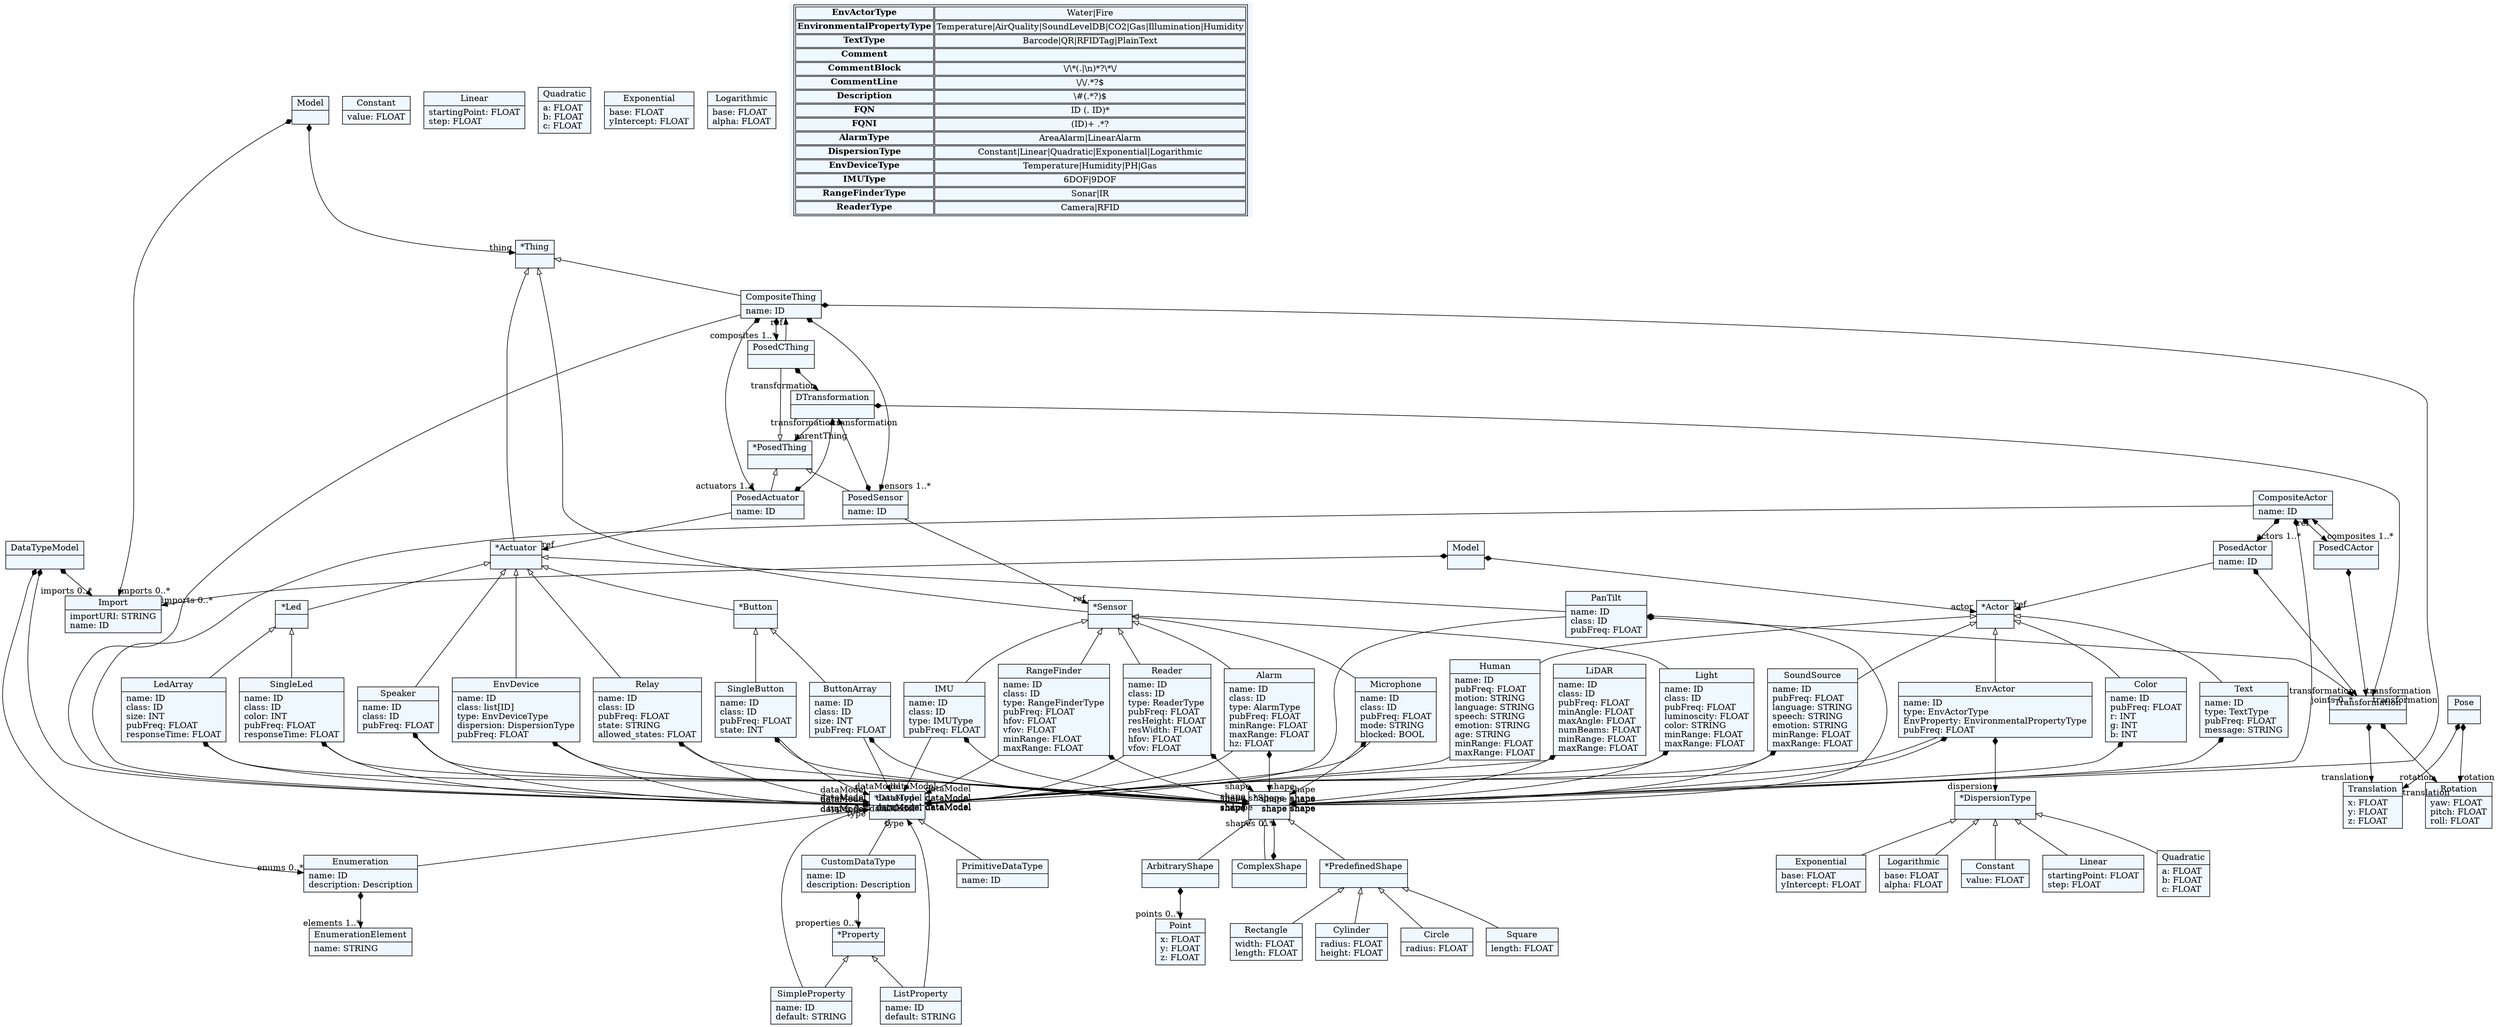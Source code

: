 
    digraph textX {
    fontname = "Bitstream Vera Sans"
    fontsize = 8
    node[
        shape=record,
        style=filled,
        fillcolor=aliceblue
    ]
    nodesep = 0.3
    edge[dir=black,arrowtail=empty]


2945072028112[ label="{Model|}"]

2945103919392[ label="{CompositeActor|name: ID\l}"]

2945105529984[ label="{PosedActor|name: ID\l}"]

2945105540640[ label="{PosedCActor|}"]

2945105528256[ label="{*Actor|}"]

2945105438112[ label="{SoundSource|name: ID\lpubFreq: FLOAT\llanguage: STRING\lspeech: STRING\lemotion: STRING\lminRange: FLOAT\lmaxRange: FLOAT\l}"]

2945105435328[ label="{Color|name: ID\lpubFreq: FLOAT\lr: INT\lg: INT\lb: INT\l}"]

2945105625504[ label="{Text|name: ID\ltype: TextType\lpubFreq: FLOAT\lmessage: STRING\l}"]

2945105629440[ label="{EnvActor|name: ID\ltype: EnvActorType\lEnvProperty: EnvironmentalPropertyType\lpubFreq: FLOAT\l}"]

2945105636880[ label="{Human|name: ID\lpubFreq: FLOAT\lmotion: STRING\llanguage: STRING\lspeech: STRING\lemotion: STRING\lage: STRING\lminRange: FLOAT\lmaxRange: FLOAT\l}"]

2945105626368[ label="{*DispersionType|}"]

2945105822976[ label="{Constant|value: FLOAT\l}"]

2945105826096[ label="{Linear|startingPoint: FLOAT\lstep: FLOAT\l}"]

2945105822880[ label="{Quadratic|a: FLOAT\lb: FLOAT\lc: FLOAT\l}"]

2945105825760[ label="{Exponential|base: FLOAT\lyIntercept: FLOAT\l}"]

2945105825040[ label="{Logarithmic|base: FLOAT\lalpha: FLOAT\l}"]

2945105823936[ label="{DataTypeModel|}"]

2945105824176[ label="{*DataType|}"]

2945105824416[ label="{CustomDataType|name: ID\ldescription: Description\l}"]

2945105824992[ label="{*Property|}"]

2945105825520[ label="{SimpleProperty|name: ID\ldefault: STRING\l}"]

2945105825568[ label="{ListProperty|name: ID\ldefault: STRING\l}"]

2945105825712[ label="{Enumeration|name: ID\ldescription: Description\l}"]

2945105825856[ label="{EnumerationElement|name: STRING\l}"]

2945105826288[ label="{PrimitiveDataType|name: ID\l}"]

2945105826528[ label="{Import|importURI: STRING\lname: ID\l}"]

2945105827008[ label="{Point|x: FLOAT\ly: FLOAT\lz: FLOAT\l}"]

2945105827104[ label="{Translation|x: FLOAT\ly: FLOAT\lz: FLOAT\l}"]

2945105827200[ label="{Rotation|yaw: FLOAT\lpitch: FLOAT\lroll: FLOAT\l}"]

2945105827296[ label="{Transformation|}"]

2945105827392[ label="{Pose|}"]

2945105827488[ label="{*Shape|}"]

2945105827584[ label="{ComplexShape|}"]

2945105827680[ label="{*PredefinedShape|}"]

2945105827776[ label="{Circle|radius: FLOAT\l}"]

2945105827872[ label="{Square|length: FLOAT\l}"]

2945105827968[ label="{Rectangle|width: FLOAT\llength: FLOAT\l}"]

2945105828064[ label="{Cylinder|radius: FLOAT\lheight: FLOAT\l}"]

2945105828160[ label="{ArbitraryShape|}"]

2945105828208[ label="{Model|}"]

2945105828304[ label="{*Thing|}"]

2945105828400[ label="{CompositeThing|name: ID\l}"]

2945105828496[ label="{*PosedThing|}"]

2945105828592[ label="{PosedCThing|}"]

2945105828688[ label="{PosedSensor|name: ID\l}"]

2945105828784[ label="{PosedActuator|name: ID\l}"]

2945105828880[ label="{*Sensor|}"]

2945105828976[ label="{RangeFinder|name: ID\lclass: ID\ltype: RangeFinderType\lpubFreq: FLOAT\lhfov: FLOAT\lvfov: FLOAT\lminRange: FLOAT\lmaxRange: FLOAT\l}"]

2945105829168[ label="{LiDAR|name: ID\lclass: ID\lpubFreq: FLOAT\lminAngle: FLOAT\lmaxAngle: FLOAT\lnumBeams: FLOAT\lminRange: FLOAT\lmaxRange: FLOAT\l}"]

2945105829264[ label="{Reader|name: ID\lclass: ID\ltype: ReaderType\lpubFreq: FLOAT\lresHeight: FLOAT\lresWidth: FLOAT\lhfov: FLOAT\lvfov: FLOAT\l}"]

2945105829408[ label="{Alarm|name: ID\lclass: ID\ltype: AlarmType\lpubFreq: FLOAT\lminRange: FLOAT\lmaxRange: FLOAT\lhz: FLOAT\l}"]

2945105829600[ label="{Microphone|name: ID\lclass: ID\lpubFreq: FLOAT\lmode: STRING\lblocked: BOOL\l}"]

2945105829696[ label="{Light|name: ID\lclass: ID\lpubFreq: FLOAT\lluminoscity: FLOAT\lcolor: STRING\lminRange: FLOAT\lmaxRange: FLOAT\l}"]

2945105829792[ label="{IMU|name: ID\lclass: ID\ltype: IMUType\lpubFreq: FLOAT\l}"]

2945105829984[ label="{*Actuator|}"]

2945105830080[ label="{PanTilt|name: ID\lclass: ID\lpubFreq: FLOAT\l}"]

2945105830176[ label="{EnvDevice|name: ID\lclass: list[ID]\ltype: EnvDeviceType\ldispersion: DispersionType\lpubFreq: FLOAT\l}"]

2945105830320[ label="{Relay|name: ID\lclass: ID\lpubFreq: FLOAT\lstate: STRING\lallowed_states: FLOAT\l}"]

2945105830416[ label="{*Button|}"]

2945105830512[ label="{SingleButton|name: ID\lclass: ID\lpubFreq: FLOAT\lstate: INT\l}"]

2945105830608[ label="{ButtonArray|name: ID\lclass: ID\lsize: INT\lpubFreq: FLOAT\l}"]

2945105830704[ label="{*Led|}"]

2945105830800[ label="{SingleLed|name: ID\lclass: ID\lcolor: INT\lpubFreq: FLOAT\lresponseTime: FLOAT\l}"]

2945105830896[ label="{LedArray|name: ID\lclass: ID\lsize: INT\lpubFreq: FLOAT\lresponseTime: FLOAT\l}"]

2945105830992[ label="{Speaker|name: ID\lclass: ID\lpubFreq: FLOAT\l}"]

2945105831088[ label="{DTransformation|}"]

2945105831280[ label="{Constant|value: FLOAT\l}"]

2945105831376[ label="{Linear|startingPoint: FLOAT\lstep: FLOAT\l}"]

2945105831472[ label="{Quadratic|a: FLOAT\lb: FLOAT\lc: FLOAT\l}"]

2945105831568[ label="{Exponential|base: FLOAT\lyIntercept: FLOAT\l}"]

2945105831664[ label="{Logarithmic|base: FLOAT\lalpha: FLOAT\l}"]



2945072028112 -> 2945105826528[arrowtail=diamond, dir=both, headlabel="imports 0..*"]
2945072028112 -> 2945105528256[arrowtail=diamond, dir=both, headlabel="actor "]
2945103919392 -> 2945105827488[arrowtail=diamond, dir=both, headlabel="shape "]
2945103919392 -> 2945105529984[arrowtail=diamond, dir=both, headlabel="actors 1..*"]
2945103919392 -> 2945105540640[arrowtail=diamond, dir=both, headlabel="composites 1..*"]
2945103919392 -> 2945105824176[headlabel="dataModel "]
2945105529984 -> 2945105528256[headlabel="ref "]
2945105529984 -> 2945105827296[arrowtail=diamond, dir=both, headlabel="transformation "]
2945105540640 -> 2945103919392[headlabel="ref "]
2945105540640 -> 2945105827296[arrowtail=diamond, dir=both, headlabel="transformation "]
2945105528256 -> 2945105438112 [dir=back]
2945105528256 -> 2945105435328 [dir=back]
2945105528256 -> 2945105625504 [dir=back]
2945105528256 -> 2945105629440 [dir=back]
2945105528256 -> 2945105636880 [dir=back]
2945105438112 -> 2945105824176[headlabel="dataModel "]
2945105438112 -> 2945105827488[arrowtail=diamond, dir=both, headlabel="shape "]
2945105435328 -> 2945105827488[arrowtail=diamond, dir=both, headlabel="shape "]
2945105625504 -> 2945105827488[arrowtail=diamond, dir=both, headlabel="shape "]
2945105629440 -> 2945105626368[arrowtail=diamond, dir=both, headlabel="dispersion "]
2945105629440 -> 2945105824176[headlabel="dataModel "]
2945105629440 -> 2945105827488[arrowtail=diamond, dir=both, headlabel="shape "]
2945105636880 -> 2945105824176[headlabel="dataModel "]
2945105626368 -> 2945105822976 [dir=back]
2945105626368 -> 2945105826096 [dir=back]
2945105626368 -> 2945105822880 [dir=back]
2945105626368 -> 2945105825760 [dir=back]
2945105626368 -> 2945105825040 [dir=back]
2945105823936 -> 2945105826528[arrowtail=diamond, dir=both, headlabel="imports 0..*"]
2945105823936 -> 2945105824176[arrowtail=diamond, dir=both, headlabel="types 0..*"]
2945105823936 -> 2945105825712[arrowtail=diamond, dir=both, headlabel="enums 0..*"]
2945105824176 -> 2945105826288 [dir=back]
2945105824176 -> 2945105825712 [dir=back]
2945105824176 -> 2945105824416 [dir=back]
2945105824416 -> 2945105824992[arrowtail=diamond, dir=both, headlabel="properties 0..*"]
2945105824992 -> 2945105825568 [dir=back]
2945105824992 -> 2945105825520 [dir=back]
2945105825520 -> 2945105824176[headlabel="type "]
2945105825568 -> 2945105824176[headlabel="type "]
2945105825712 -> 2945105825856[arrowtail=diamond, dir=both, headlabel="elements 1..*"]
2945105827296 -> 2945105827104[arrowtail=diamond, dir=both, headlabel="translation "]
2945105827296 -> 2945105827200[arrowtail=diamond, dir=both, headlabel="rotation "]
2945105827392 -> 2945105827104[arrowtail=diamond, dir=both, headlabel="translation "]
2945105827392 -> 2945105827200[arrowtail=diamond, dir=both, headlabel="rotation "]
2945105827488 -> 2945105827680 [dir=back]
2945105827488 -> 2945105828160 [dir=back]
2945105827488 -> 2945105827584 [dir=back]
2945105827584 -> 2945105827488[arrowtail=diamond, dir=both, headlabel="shapes 0..*"]
2945105827680 -> 2945105827776 [dir=back]
2945105827680 -> 2945105827872 [dir=back]
2945105827680 -> 2945105827968 [dir=back]
2945105827680 -> 2945105828064 [dir=back]
2945105828160 -> 2945105827008[arrowtail=diamond, dir=both, headlabel="points 0..*"]
2945105828208 -> 2945105826528[arrowtail=diamond, dir=both, headlabel="imports 0..*"]
2945105828208 -> 2945105828304[arrowtail=diamond, dir=both, headlabel="thing "]
2945105828304 -> 2945105828880 [dir=back]
2945105828304 -> 2945105829984 [dir=back]
2945105828304 -> 2945105828400 [dir=back]
2945105828400 -> 2945105827488[arrowtail=diamond, dir=both, headlabel="shape "]
2945105828400 -> 2945105828688[arrowtail=diamond, dir=both, headlabel="sensors 1..*"]
2945105828400 -> 2945105828784[arrowtail=diamond, dir=both, headlabel="actuators 1..*"]
2945105828400 -> 2945105828592[arrowtail=diamond, dir=both, headlabel="composites 1..*"]
2945105828400 -> 2945105824176[headlabel="dataModel "]
2945105828496 -> 2945105828688 [dir=back]
2945105828496 -> 2945105828784 [dir=back]
2945105828496 -> 2945105828592 [dir=back]
2945105828592 -> 2945105828400[headlabel="ref "]
2945105828592 -> 2945105831088[arrowtail=diamond, dir=both, headlabel="transformation "]
2945105828688 -> 2945105828880[headlabel="ref "]
2945105828688 -> 2945105831088[arrowtail=diamond, dir=both, headlabel="transformation "]
2945105828784 -> 2945105829984[headlabel="ref "]
2945105828784 -> 2945105831088[arrowtail=diamond, dir=both, headlabel="transformation "]
2945105828880 -> 2945105828976 [dir=back]
2945105828880 -> 2945105829264 [dir=back]
2945105828880 -> 2945105829408 [dir=back]
2945105828880 -> 2945105829600 [dir=back]
2945105828880 -> 2945105829696 [dir=back]
2945105828880 -> 2945105829792 [dir=back]
2945105828976 -> 2945105824176[headlabel="dataModel "]
2945105828976 -> 2945105827488[arrowtail=diamond, dir=both, headlabel="shape "]
2945105829168 -> 2945105824176[headlabel="dataModel "]
2945105829168 -> 2945105827488[arrowtail=diamond, dir=both, headlabel="shape "]
2945105829264 -> 2945105824176[headlabel="dataModel "]
2945105829264 -> 2945105827488[arrowtail=diamond, dir=both, headlabel="shape "]
2945105829408 -> 2945105824176[headlabel="dataModel "]
2945105829408 -> 2945105827488[arrowtail=diamond, dir=both, headlabel="shape "]
2945105829600 -> 2945105824176[headlabel="dataModel "]
2945105829600 -> 2945105827488[arrowtail=diamond, dir=both, headlabel="shape "]
2945105829696 -> 2945105824176[headlabel="dataModel "]
2945105829696 -> 2945105827488[arrowtail=diamond, dir=both, headlabel="shape "]
2945105829792 -> 2945105824176[headlabel="dataModel "]
2945105829792 -> 2945105827488[arrowtail=diamond, dir=both, headlabel="shape "]
2945105829984 -> 2945105830080 [dir=back]
2945105829984 -> 2945105830176 [dir=back]
2945105829984 -> 2945105830320 [dir=back]
2945105829984 -> 2945105830416 [dir=back]
2945105829984 -> 2945105830704 [dir=back]
2945105829984 -> 2945105830992 [dir=back]
2945105830080 -> 2945105824176[headlabel="dataModel "]
2945105830080 -> 2945105827296[arrowtail=diamond, dir=both, headlabel="joints 0..*"]
2945105830080 -> 2945105827488[arrowtail=diamond, dir=both, headlabel="shape "]
2945105830176 -> 2945105824176[headlabel="dataModel "]
2945105830176 -> 2945105827488[arrowtail=diamond, dir=both, headlabel="shape "]
2945105830320 -> 2945105824176[headlabel="dataModel "]
2945105830320 -> 2945105827488[arrowtail=diamond, dir=both, headlabel="shape "]
2945105830416 -> 2945105830512 [dir=back]
2945105830416 -> 2945105830608 [dir=back]
2945105830512 -> 2945105824176[headlabel="dataModel "]
2945105830512 -> 2945105827488[arrowtail=diamond, dir=both, headlabel="shape "]
2945105830608 -> 2945105824176[headlabel="dataModel "]
2945105830608 -> 2945105827488[arrowtail=diamond, dir=both, headlabel="shape "]
2945105830704 -> 2945105830800 [dir=back]
2945105830704 -> 2945105830896 [dir=back]
2945105830800 -> 2945105824176[headlabel="dataModel "]
2945105830800 -> 2945105827488[arrowtail=diamond, dir=both, headlabel="shape "]
2945105830896 -> 2945105824176[headlabel="dataModel "]
2945105830896 -> 2945105827488[arrowtail=diamond, dir=both, headlabel="shape "]
2945105830992 -> 2945105824176[headlabel="dataModel "]
2945105830992 -> 2945105827488[arrowtail=diamond, dir=both, headlabel="shape "]
2945105831088 -> 2945105827296[arrowtail=diamond, dir=both, headlabel="transformation "]
2945105831088 -> 2945105828496[headlabel="parentThing "]
match_rules [ shape=plaintext, label=< <table>
	<tr>
		<td><b>EnvActorType</b></td><td>Water|Fire</td>
	</tr>
	<tr>
		<td><b>EnvironmentalPropertyType</b></td><td>Temperature|AirQuality|SoundLevelDB|CO2|Gas|Illumination|Humidity</td>
	</tr>
	<tr>
		<td><b>TextType</b></td><td>Barcode|QR|RFIDTag|PlainText</td>
	</tr>
	<tr>
		<td><b>Comment</b></td><td></td>
	</tr>
	<tr>
		<td><b>CommentBlock</b></td><td>\/\*(.|\n)*?\*\/</td>
	</tr>
	<tr>
		<td><b>CommentLine</b></td><td>\/\/.*?$</td>
	</tr>
	<tr>
		<td><b>Description</b></td><td>\#(.*?)$</td>
	</tr>
	<tr>
		<td><b>FQN</b></td><td>ID (. ID)*</td>
	</tr>
	<tr>
		<td><b>FQNI</b></td><td>(ID)+ .*?</td>
	</tr>
	<tr>
		<td><b>AlarmType</b></td><td>AreaAlarm|LinearAlarm</td>
	</tr>
	<tr>
		<td><b>DispersionType</b></td><td>Constant|Linear|Quadratic|Exponential|Logarithmic</td>
	</tr>
	<tr>
		<td><b>EnvDeviceType</b></td><td>Temperature|Humidity|PH|Gas</td>
	</tr>
	<tr>
		<td><b>IMUType</b></td><td>6DOF|9DOF</td>
	</tr>
	<tr>
		<td><b>RangeFinderType</b></td><td>Sonar|IR</td>
	</tr>
	<tr>
		<td><b>ReaderType</b></td><td>Camera|RFID</td>
	</tr>
</table> >]


}
